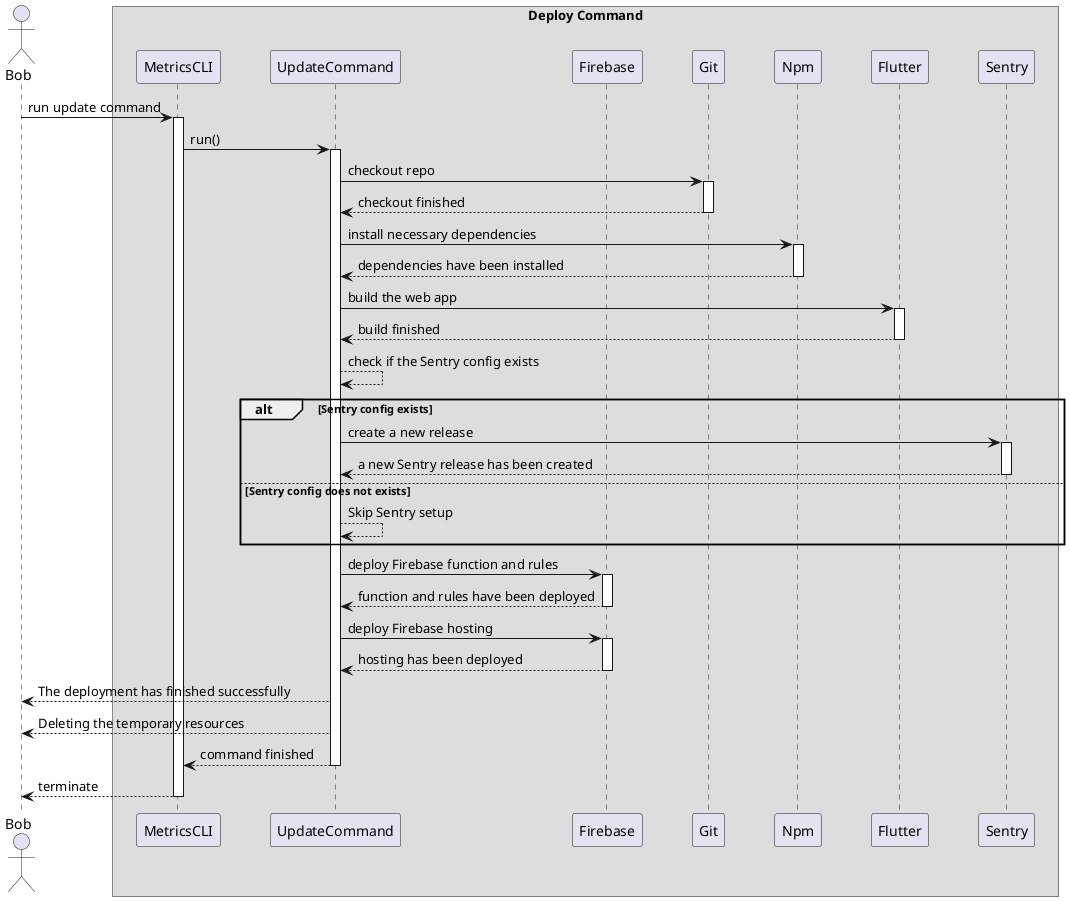 @startuml abstract_update_command_sequence_diagram

skinparam ParticipantPadding 20
skinparam BoxPadding 10

actor Bob

box Deploy Command
participant MetricsCLI
participant UpdateCommand
participant Firebase
participant Git
participant Npm
participant Flutter
participant Sentry
end box

Bob -> MetricsCLI ++ : run update command
MetricsCLI -> UpdateCommand ++ : run()

UpdateCommand -> Git ++ : checkout repo
Git --> UpdateCommand -- : checkout finished

UpdateCommand -> Npm ++ : install necessary dependencies
Npm --> UpdateCommand -- : dependencies have been installed

UpdateCommand -> Flutter ++ : build the web app
Flutter --> UpdateCommand -- : build finished

UpdateCommand --> UpdateCommand : check if the Sentry config exists
alt Sentry config exists

UpdateCommand -> Sentry ++ : create a new release
Sentry --> UpdateCommand -- : a new Sentry release has been created

else Sentry config does not exists
UpdateCommand --> UpdateCommand : Skip Sentry setup
end

UpdateCommand -> Firebase ++ : deploy Firebase function and rules
Firebase --> UpdateCommand -- : function and rules have been deployed

UpdateCommand -> Firebase ++ : deploy Firebase hosting
Firebase --> UpdateCommand -- : hosting has been deployed

UpdateCommand --> Bob : The deployment has finished successfully
UpdateCommand --> Bob : Deleting the temporary resources

UpdateCommand --> MetricsCLI --: command finished
MetricsCLI --> Bob -- : terminate

@enduml
